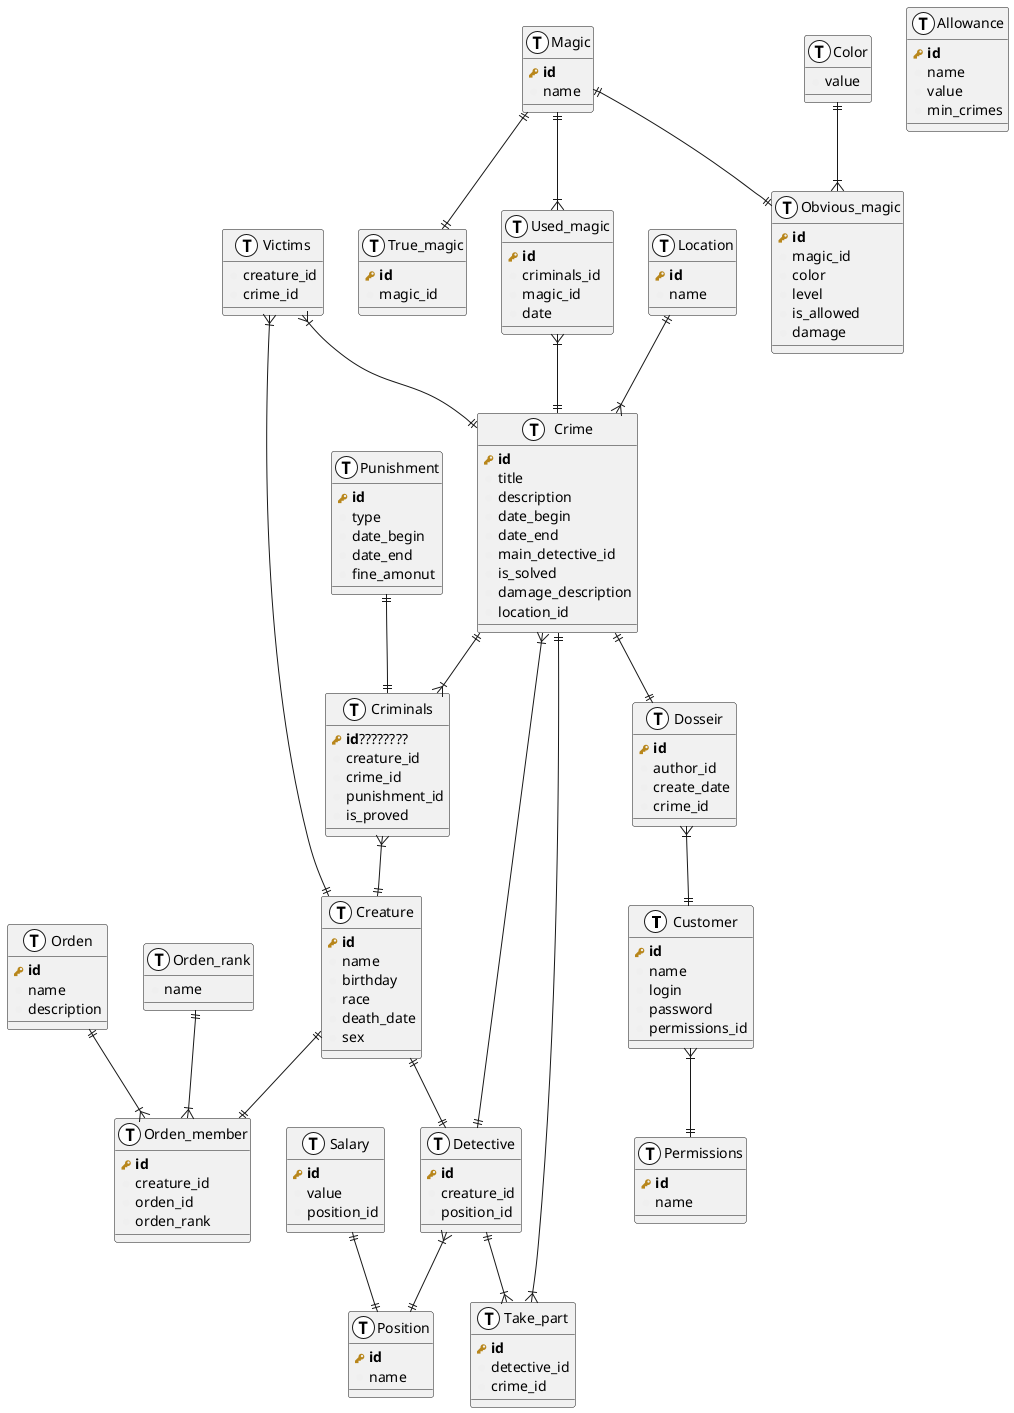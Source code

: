 @startuml test
!define primary_key(x) <b><color:#b8861b><&key></color> x</b>
!define foreign_key(x) <color:#aaaaaa><&key></color> x
!define column(x) <color:#efefef><&media-record></color> x
!define table(x) entity x << (T, white) >>


table( Customer ) {
  primary_key( id ) 
  column( name )
  column( login )
  column( password )
  column( permissions_id )
}

table( Permissions ) {
  primary_key( id )
  column( name )
}

table( Dosseir ) {
  primary_key( id )
  column( author_id ) 
  column( create_date )
  column( crime_id )
}

table( Crime ) {
  primary_key( id )
  column( title )
  column( description )
  column( date_begin )
  column( date_end )
  column( main_detective_id )
  column( is_solved ) 
  column( damage_description )
  column( location_id )
}

table(Take_part){
  primary_key( id )
  column( detective_id )
  column( crime_id )
}

table( Creature ) {
  primary_key( id ) 
  column( name )
  column( birthday )
  column( race )
  column( death_date )
  column( sex )
}

table( Criminals ) {
  primary_key( id )???????? 
  column( creature_id )
  column( crime_id )
  column( punishment_id )
  column( is_proved )
}

table( Location ) {
  primary_key( id ) 
  column( name )
}

table( Victims ) {
  column( creature_id )
  column( crime_id )
}

table( Used_magic ) {
  primary_key( id )
  column( criminals_id )
  column( magic_id )
  column( date )
}

table( Magic ) {
  primary_key( id )
  column( name )
}

table( True_magic ) {
  primary_key( id )
  column( magic_id )
}

table( Obvious_magic ) {
  primary_key( id ) 
  column( magic_id )
  column( color)
  column( level )
  column( is_allowed )
  column( damage )
}

table( Color ) {
  column( value )
}

table( Orden ) {
  primary_key( id )
  column( name )
  column( description )
}

table( Orden_member ) {
  primary_key( id ) 
  column( creature_id )
  column( orden_id )
  column( orden_rank)
}

table( Orden_rank ) {
  column( name )
}

table( Punishment ) {
  primary_key( id ) 
  column( type )
  column( date_begin )
  column( date_end )
  column( fine_amonut )
}

table( Detective ) {
  primary_key( id ) 
  column( creature_id )
  column( position_id )
}

table( Position ) {
  primary_key( id )
  column( name )
}

table( Salary ) {
  primary_key( id )
  column( value )
  column( position_id )
}

table( Allowance ) {
  primary_key( id )
  column( name )
  column( value )
  column( min_crimes )
}

Crime }|--|| Detective 
Crime ||--|| Dosseir
Crime ||--|{ Criminals

Creature ||--|| Detective
Criminals }|--|| Creature
Creature ||--|| Orden_member
Punishment ||--|| Criminals
Orden ||--|{  Orden_member
Orden_rank ||--|{ Orden_member

Used_magic }|--|| Crime
Magic ||--|{ Used_magic

' true and obvious magic a optional
Magic ||--|| True_magic 
Magic ||--|| Obvious_magic

Take_part }|--|| Crime
Detective ||--|{ Take_part

Victims }|--|| Crime
Victims }|--|| Creature

Location ||--|{ Crime

Color ||--|{ Obvious_magic

Dosseir }|--|| Customer

Customer }|--|| Permissions

Salary ||--|| Position
Detective }|--|| Position
@enduml
